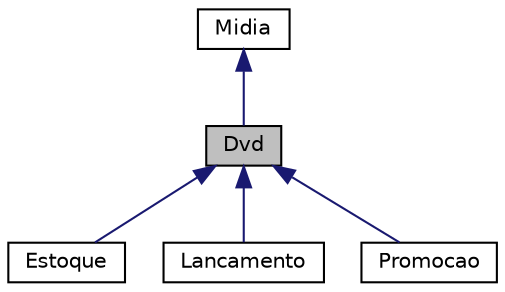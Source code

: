 digraph "Dvd"
{
 // LATEX_PDF_SIZE
  edge [fontname="Helvetica",fontsize="10",labelfontname="Helvetica",labelfontsize="10"];
  node [fontname="Helvetica",fontsize="10",shape=record];
  Node1 [label="Dvd",height=0.2,width=0.4,color="black", fillcolor="grey75", style="filled", fontcolor="black",tooltip=" "];
  Node2 -> Node1 [dir="back",color="midnightblue",fontsize="10",style="solid",fontname="Helvetica"];
  Node2 [label="Midia",height=0.2,width=0.4,color="black", fillcolor="white", style="filled",URL="$classMidia.html",tooltip=" "];
  Node1 -> Node3 [dir="back",color="midnightblue",fontsize="10",style="solid",fontname="Helvetica"];
  Node3 [label="Estoque",height=0.2,width=0.4,color="black", fillcolor="white", style="filled",URL="$classEstoque.html",tooltip=" "];
  Node1 -> Node4 [dir="back",color="midnightblue",fontsize="10",style="solid",fontname="Helvetica"];
  Node4 [label="Lancamento",height=0.2,width=0.4,color="black", fillcolor="white", style="filled",URL="$classLancamento.html",tooltip=" "];
  Node1 -> Node5 [dir="back",color="midnightblue",fontsize="10",style="solid",fontname="Helvetica"];
  Node5 [label="Promocao",height=0.2,width=0.4,color="black", fillcolor="white", style="filled",URL="$classPromocao.html",tooltip=" "];
}
